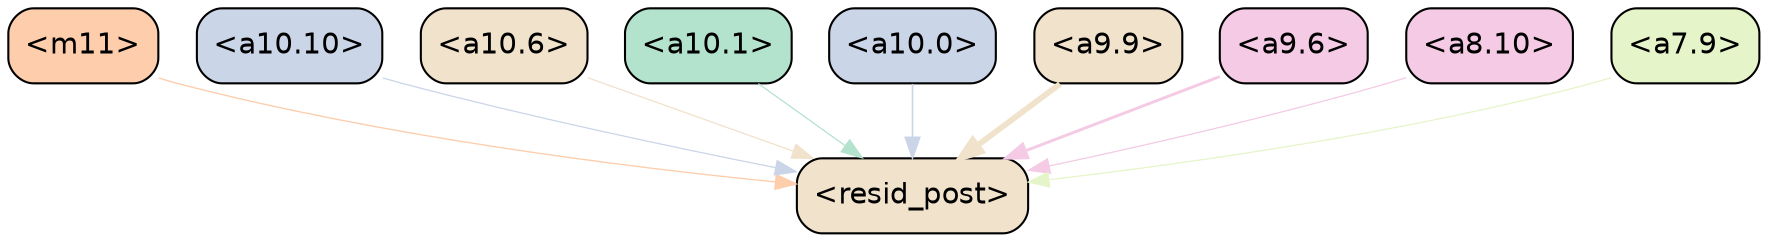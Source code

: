 strict digraph "" {
	graph [bgcolor=transparent,
		layout=dot,
		overlap=false,
		splines=true
	];
	"<m11>"	[color=black,
		fillcolor="#fdcdac",
		fontname=Helvetica,
		shape=box,
		style="filled, rounded"];
	"<resid_post>"	[color=black,
		fillcolor="#f1e2cc",
		fontname=Helvetica,
		shape=box,
		style="filled, rounded"];
	"<m11>" -> "<resid_post>"	[color="#fdcdac",
		penwidth=0.6392734050750732];
	"<a10.10>"	[color=black,
		fillcolor="#cbd5e8",
		fontname=Helvetica,
		shape=box,
		style="filled, rounded"];
	"<a10.10>" -> "<resid_post>"	[color="#cbd5e8",
		penwidth=0.6];
	"<a10.6>"	[color=black,
		fillcolor="#f1e2cc",
		fontname=Helvetica,
		shape=box,
		style="filled, rounded"];
	"<a10.6>" -> "<resid_post>"	[color="#f1e2cc",
		penwidth=0.6];
	"<a10.1>"	[color=black,
		fillcolor="#b3e2cd",
		fontname=Helvetica,
		shape=box,
		style="filled, rounded"];
	"<a10.1>" -> "<resid_post>"	[color="#b3e2cd",
		penwidth=0.6];
	"<a10.0>"	[color=black,
		fillcolor="#cbd5e8",
		fontname=Helvetica,
		shape=box,
		style="filled, rounded"];
	"<a10.0>" -> "<resid_post>"	[color="#cbd5e8",
		penwidth=0.7430362701416016];
	"<a9.9>"	[color=black,
		fillcolor="#f1e2cc",
		fontname=Helvetica,
		shape=box,
		style="filled, rounded"];
	"<a9.9>" -> "<resid_post>"	[color="#f1e2cc",
		penwidth=2.7972054481506348];
	"<a9.6>"	[color=black,
		fillcolor="#f4cae4",
		fontname=Helvetica,
		shape=box,
		style="filled, rounded"];
	"<a9.6>" -> "<resid_post>"	[color="#f4cae4",
		penwidth=1.394308090209961];
	"<a8.10>"	[color=black,
		fillcolor="#f4cae4",
		fontname=Helvetica,
		shape=box,
		style="filled, rounded"];
	"<a8.10>" -> "<resid_post>"	[color="#f4cae4",
		penwidth=0.6];
	"<a7.9>"	[color=black,
		fillcolor="#e6f5c9",
		fontname=Helvetica,
		shape=box,
		style="filled, rounded"];
	"<a7.9>" -> "<resid_post>"	[color="#e6f5c9",
		penwidth=0.6];
}

